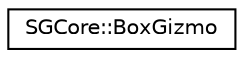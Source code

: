 digraph "Graphical Class Hierarchy"
{
 // LATEX_PDF_SIZE
  edge [fontname="Helvetica",fontsize="10",labelfontname="Helvetica",labelfontsize="10"];
  node [fontname="Helvetica",fontsize="10",shape=record];
  rankdir="LR";
  Node0 [label="SGCore::BoxGizmo",height=0.2,width=0.4,color="black", fillcolor="white", style="filled",URL="$structSGCore_1_1BoxGizmo.html",tooltip=" "];
}
